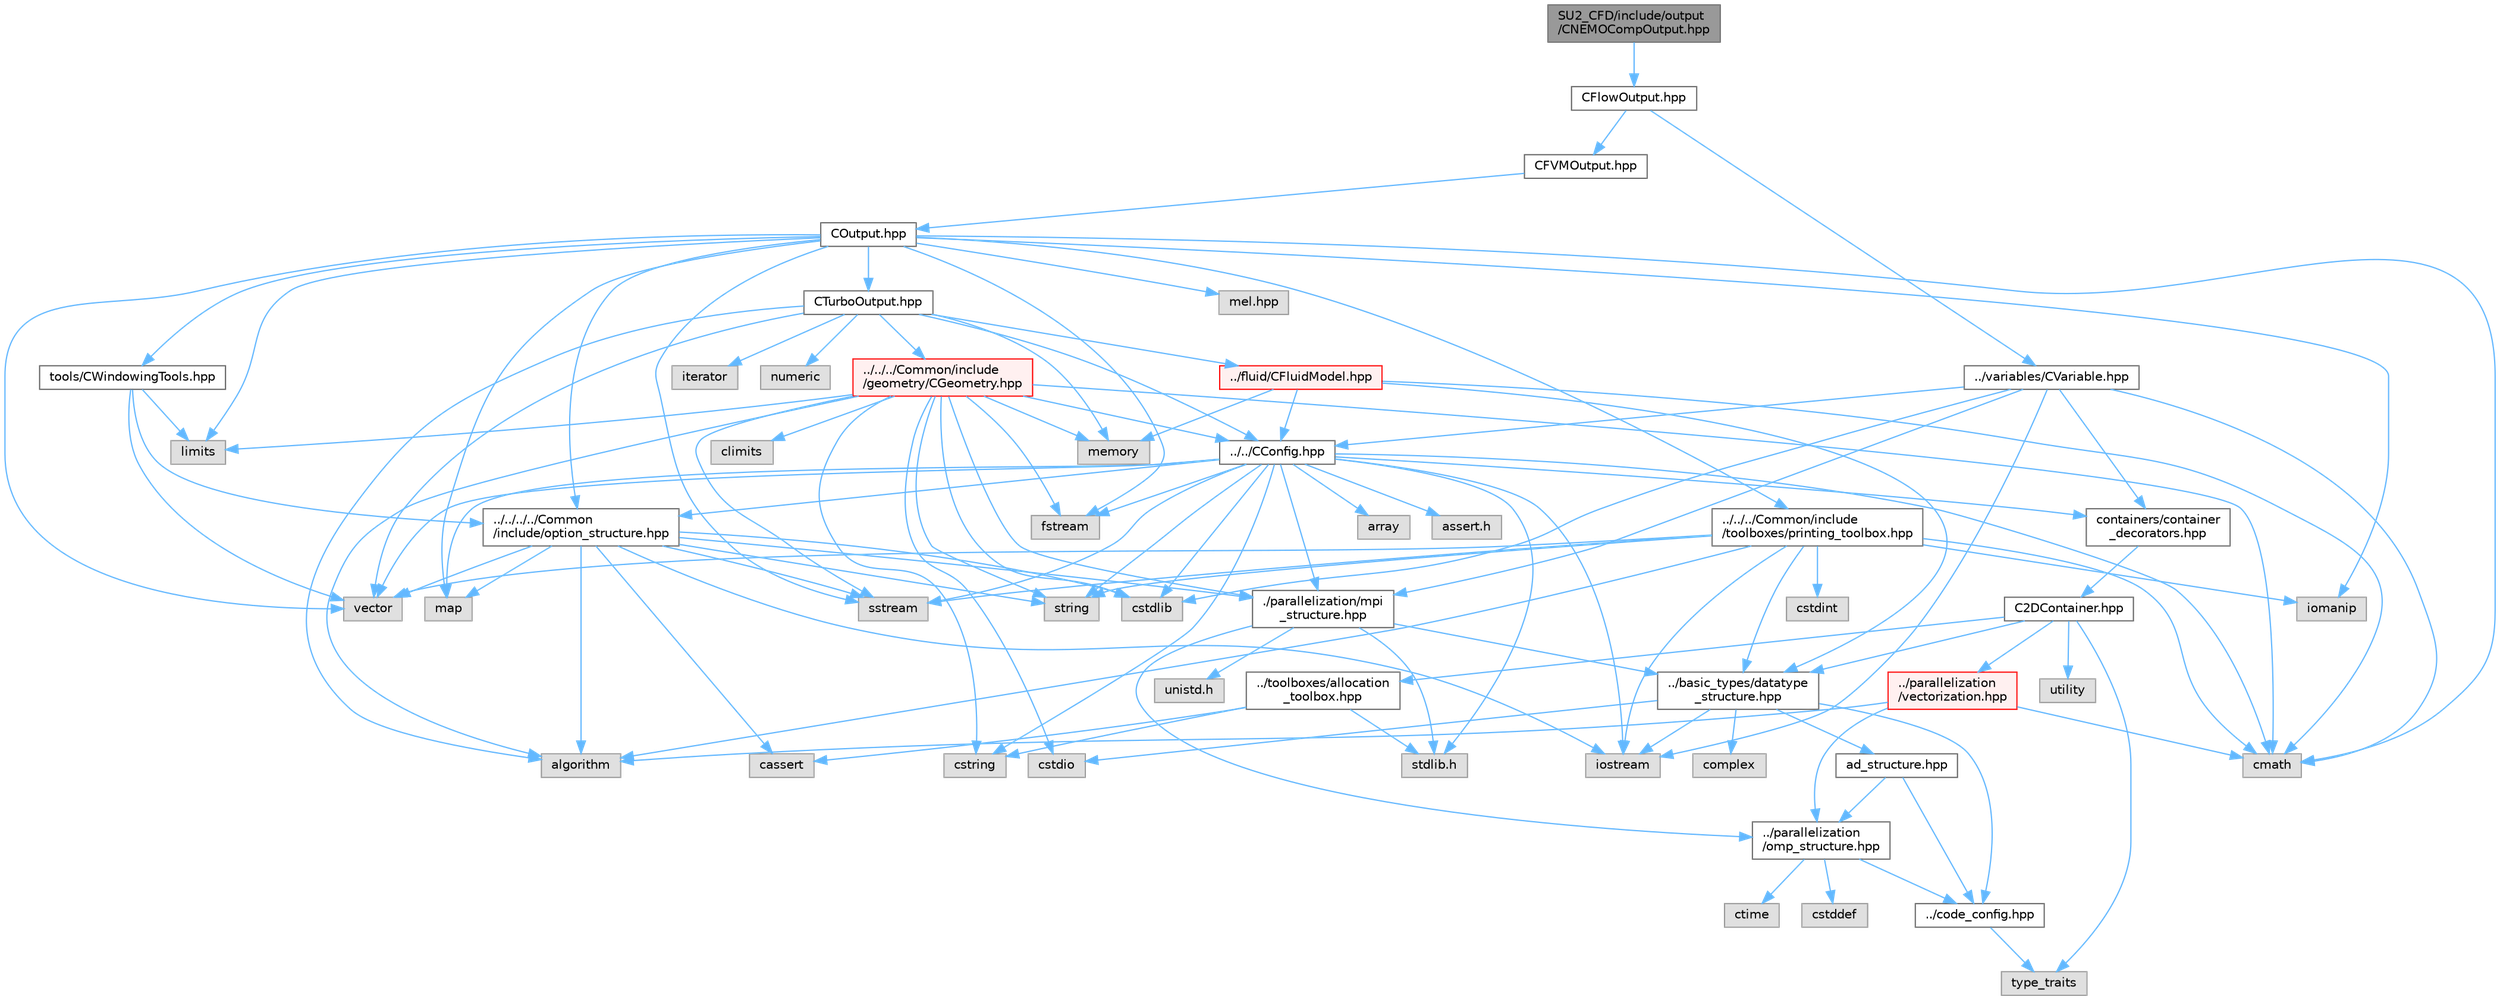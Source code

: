 digraph "SU2_CFD/include/output/CNEMOCompOutput.hpp"
{
 // LATEX_PDF_SIZE
  bgcolor="transparent";
  edge [fontname=Helvetica,fontsize=10,labelfontname=Helvetica,labelfontsize=10];
  node [fontname=Helvetica,fontsize=10,shape=box,height=0.2,width=0.4];
  Node1 [id="Node000001",label="SU2_CFD/include/output\l/CNEMOCompOutput.hpp",height=0.2,width=0.4,color="gray40", fillcolor="grey60", style="filled", fontcolor="black",tooltip="Headers of the compressible flow output."];
  Node1 -> Node2 [id="edge1_Node000001_Node000002",color="steelblue1",style="solid",tooltip=" "];
  Node2 [id="Node000002",label="CFlowOutput.hpp",height=0.2,width=0.4,color="grey40", fillcolor="white", style="filled",URL="$CFlowOutput_8hpp.html",tooltip="Headers of the flow output."];
  Node2 -> Node3 [id="edge2_Node000002_Node000003",color="steelblue1",style="solid",tooltip=" "];
  Node3 [id="Node000003",label="CFVMOutput.hpp",height=0.2,width=0.4,color="grey40", fillcolor="white", style="filled",URL="$CFVMOutput_8hpp.html",tooltip="Headers of the Finite Volume Method output."];
  Node3 -> Node4 [id="edge3_Node000003_Node000004",color="steelblue1",style="solid",tooltip=" "];
  Node4 [id="Node000004",label="COutput.hpp",height=0.2,width=0.4,color="grey40", fillcolor="white", style="filled",URL="$COutput_8hpp.html",tooltip="Headers of the output class."];
  Node4 -> Node5 [id="edge4_Node000004_Node000005",color="steelblue1",style="solid",tooltip=" "];
  Node5 [id="Node000005",label="fstream",height=0.2,width=0.4,color="grey60", fillcolor="#E0E0E0", style="filled",tooltip=" "];
  Node4 -> Node6 [id="edge5_Node000004_Node000006",color="steelblue1",style="solid",tooltip=" "];
  Node6 [id="Node000006",label="cmath",height=0.2,width=0.4,color="grey60", fillcolor="#E0E0E0", style="filled",tooltip=" "];
  Node4 -> Node7 [id="edge6_Node000004_Node000007",color="steelblue1",style="solid",tooltip=" "];
  Node7 [id="Node000007",label="map",height=0.2,width=0.4,color="grey60", fillcolor="#E0E0E0", style="filled",tooltip=" "];
  Node4 -> Node8 [id="edge7_Node000004_Node000008",color="steelblue1",style="solid",tooltip=" "];
  Node8 [id="Node000008",label="sstream",height=0.2,width=0.4,color="grey60", fillcolor="#E0E0E0", style="filled",tooltip=" "];
  Node4 -> Node9 [id="edge8_Node000004_Node000009",color="steelblue1",style="solid",tooltip=" "];
  Node9 [id="Node000009",label="iomanip",height=0.2,width=0.4,color="grey60", fillcolor="#E0E0E0", style="filled",tooltip=" "];
  Node4 -> Node10 [id="edge9_Node000004_Node000010",color="steelblue1",style="solid",tooltip=" "];
  Node10 [id="Node000010",label="limits",height=0.2,width=0.4,color="grey60", fillcolor="#E0E0E0", style="filled",tooltip=" "];
  Node4 -> Node11 [id="edge10_Node000004_Node000011",color="steelblue1",style="solid",tooltip=" "];
  Node11 [id="Node000011",label="vector",height=0.2,width=0.4,color="grey60", fillcolor="#E0E0E0", style="filled",tooltip=" "];
  Node4 -> Node12 [id="edge11_Node000004_Node000012",color="steelblue1",style="solid",tooltip=" "];
  Node12 [id="Node000012",label="../../../Common/include\l/toolboxes/printing_toolbox.hpp",height=0.2,width=0.4,color="grey40", fillcolor="white", style="filled",URL="$printing__toolbox_8hpp.html",tooltip="Header file for the printing toolbox."];
  Node12 -> Node13 [id="edge12_Node000012_Node000013",color="steelblue1",style="solid",tooltip=" "];
  Node13 [id="Node000013",label="iostream",height=0.2,width=0.4,color="grey60", fillcolor="#E0E0E0", style="filled",tooltip=" "];
  Node12 -> Node9 [id="edge13_Node000012_Node000009",color="steelblue1",style="solid",tooltip=" "];
  Node12 -> Node14 [id="edge14_Node000012_Node000014",color="steelblue1",style="solid",tooltip=" "];
  Node14 [id="Node000014",label="cstdint",height=0.2,width=0.4,color="grey60", fillcolor="#E0E0E0", style="filled",tooltip=" "];
  Node12 -> Node11 [id="edge15_Node000012_Node000011",color="steelblue1",style="solid",tooltip=" "];
  Node12 -> Node15 [id="edge16_Node000012_Node000015",color="steelblue1",style="solid",tooltip=" "];
  Node15 [id="Node000015",label="string",height=0.2,width=0.4,color="grey60", fillcolor="#E0E0E0", style="filled",tooltip=" "];
  Node12 -> Node8 [id="edge17_Node000012_Node000008",color="steelblue1",style="solid",tooltip=" "];
  Node12 -> Node6 [id="edge18_Node000012_Node000006",color="steelblue1",style="solid",tooltip=" "];
  Node12 -> Node16 [id="edge19_Node000012_Node000016",color="steelblue1",style="solid",tooltip=" "];
  Node16 [id="Node000016",label="algorithm",height=0.2,width=0.4,color="grey60", fillcolor="#E0E0E0", style="filled",tooltip=" "];
  Node12 -> Node17 [id="edge20_Node000012_Node000017",color="steelblue1",style="solid",tooltip=" "];
  Node17 [id="Node000017",label="../basic_types/datatype\l_structure.hpp",height=0.2,width=0.4,color="grey40", fillcolor="white", style="filled",URL="$datatype__structure_8hpp.html",tooltip="Headers for generalized datatypes, defines an interface for AD types."];
  Node17 -> Node13 [id="edge21_Node000017_Node000013",color="steelblue1",style="solid",tooltip=" "];
  Node17 -> Node18 [id="edge22_Node000017_Node000018",color="steelblue1",style="solid",tooltip=" "];
  Node18 [id="Node000018",label="complex",height=0.2,width=0.4,color="grey60", fillcolor="#E0E0E0", style="filled",tooltip=" "];
  Node17 -> Node19 [id="edge23_Node000017_Node000019",color="steelblue1",style="solid",tooltip=" "];
  Node19 [id="Node000019",label="cstdio",height=0.2,width=0.4,color="grey60", fillcolor="#E0E0E0", style="filled",tooltip=" "];
  Node17 -> Node20 [id="edge24_Node000017_Node000020",color="steelblue1",style="solid",tooltip=" "];
  Node20 [id="Node000020",label="../code_config.hpp",height=0.2,width=0.4,color="grey40", fillcolor="white", style="filled",URL="$code__config_8hpp.html",tooltip="Header file for collecting common macros, definitions and type configurations."];
  Node20 -> Node21 [id="edge25_Node000020_Node000021",color="steelblue1",style="solid",tooltip=" "];
  Node21 [id="Node000021",label="type_traits",height=0.2,width=0.4,color="grey60", fillcolor="#E0E0E0", style="filled",tooltip=" "];
  Node17 -> Node22 [id="edge26_Node000017_Node000022",color="steelblue1",style="solid",tooltip=" "];
  Node22 [id="Node000022",label="ad_structure.hpp",height=0.2,width=0.4,color="grey40", fillcolor="white", style="filled",URL="$ad__structure_8hpp.html",tooltip="Main routines for the algorithmic differentiation (AD) structure."];
  Node22 -> Node20 [id="edge27_Node000022_Node000020",color="steelblue1",style="solid",tooltip=" "];
  Node22 -> Node23 [id="edge28_Node000022_Node000023",color="steelblue1",style="solid",tooltip=" "];
  Node23 [id="Node000023",label="../parallelization\l/omp_structure.hpp",height=0.2,width=0.4,color="grey40", fillcolor="white", style="filled",URL="$omp__structure_8hpp.html",tooltip="OpenMP interface header, provides compatibility functions if the code is built without OpenMP support..."];
  Node23 -> Node24 [id="edge29_Node000023_Node000024",color="steelblue1",style="solid",tooltip=" "];
  Node24 [id="Node000024",label="cstddef",height=0.2,width=0.4,color="grey60", fillcolor="#E0E0E0", style="filled",tooltip=" "];
  Node23 -> Node20 [id="edge30_Node000023_Node000020",color="steelblue1",style="solid",tooltip=" "];
  Node23 -> Node25 [id="edge31_Node000023_Node000025",color="steelblue1",style="solid",tooltip=" "];
  Node25 [id="Node000025",label="ctime",height=0.2,width=0.4,color="grey60", fillcolor="#E0E0E0", style="filled",tooltip=" "];
  Node4 -> Node26 [id="edge32_Node000004_Node000026",color="steelblue1",style="solid",tooltip=" "];
  Node26 [id="Node000026",label="tools/CWindowingTools.hpp",height=0.2,width=0.4,color="grey40", fillcolor="white", style="filled",URL="$CWindowingTools_8hpp.html",tooltip=" "];
  Node26 -> Node11 [id="edge33_Node000026_Node000011",color="steelblue1",style="solid",tooltip=" "];
  Node26 -> Node10 [id="edge34_Node000026_Node000010",color="steelblue1",style="solid",tooltip=" "];
  Node26 -> Node27 [id="edge35_Node000026_Node000027",color="steelblue1",style="solid",tooltip=" "];
  Node27 [id="Node000027",label="../../../../Common\l/include/option_structure.hpp",height=0.2,width=0.4,color="grey40", fillcolor="white", style="filled",URL="$option__structure_8hpp.html",tooltip="Defines classes for referencing options for easy input in CConfig."];
  Node27 -> Node28 [id="edge36_Node000027_Node000028",color="steelblue1",style="solid",tooltip=" "];
  Node28 [id="Node000028",label="./parallelization/mpi\l_structure.hpp",height=0.2,width=0.4,color="grey40", fillcolor="white", style="filled",URL="$mpi__structure_8hpp.html",tooltip="Headers of the mpi interface for generalized datatypes. The subroutines and functions are in the mpi_..."];
  Node28 -> Node29 [id="edge37_Node000028_Node000029",color="steelblue1",style="solid",tooltip=" "];
  Node29 [id="Node000029",label="stdlib.h",height=0.2,width=0.4,color="grey60", fillcolor="#E0E0E0", style="filled",tooltip=" "];
  Node28 -> Node17 [id="edge38_Node000028_Node000017",color="steelblue1",style="solid",tooltip=" "];
  Node28 -> Node30 [id="edge39_Node000028_Node000030",color="steelblue1",style="solid",tooltip=" "];
  Node30 [id="Node000030",label="unistd.h",height=0.2,width=0.4,color="grey60", fillcolor="#E0E0E0", style="filled",tooltip=" "];
  Node28 -> Node23 [id="edge40_Node000028_Node000023",color="steelblue1",style="solid",tooltip=" "];
  Node27 -> Node13 [id="edge41_Node000027_Node000013",color="steelblue1",style="solid",tooltip=" "];
  Node27 -> Node8 [id="edge42_Node000027_Node000008",color="steelblue1",style="solid",tooltip=" "];
  Node27 -> Node15 [id="edge43_Node000027_Node000015",color="steelblue1",style="solid",tooltip=" "];
  Node27 -> Node11 [id="edge44_Node000027_Node000011",color="steelblue1",style="solid",tooltip=" "];
  Node27 -> Node7 [id="edge45_Node000027_Node000007",color="steelblue1",style="solid",tooltip=" "];
  Node27 -> Node31 [id="edge46_Node000027_Node000031",color="steelblue1",style="solid",tooltip=" "];
  Node31 [id="Node000031",label="cstdlib",height=0.2,width=0.4,color="grey60", fillcolor="#E0E0E0", style="filled",tooltip=" "];
  Node27 -> Node16 [id="edge47_Node000027_Node000016",color="steelblue1",style="solid",tooltip=" "];
  Node27 -> Node32 [id="edge48_Node000027_Node000032",color="steelblue1",style="solid",tooltip=" "];
  Node32 [id="Node000032",label="cassert",height=0.2,width=0.4,color="grey60", fillcolor="#E0E0E0", style="filled",tooltip=" "];
  Node4 -> Node27 [id="edge49_Node000004_Node000027",color="steelblue1",style="solid",tooltip=" "];
  Node4 -> Node33 [id="edge50_Node000004_Node000033",color="steelblue1",style="solid",tooltip=" "];
  Node33 [id="Node000033",label="CTurboOutput.hpp",height=0.2,width=0.4,color="grey40", fillcolor="white", style="filled",URL="$CTurboOutput_8hpp.html",tooltip="Headers of the Turbomachinery Performance class."];
  Node33 -> Node11 [id="edge51_Node000033_Node000011",color="steelblue1",style="solid",tooltip=" "];
  Node33 -> Node34 [id="edge52_Node000033_Node000034",color="steelblue1",style="solid",tooltip=" "];
  Node34 [id="Node000034",label="memory",height=0.2,width=0.4,color="grey60", fillcolor="#E0E0E0", style="filled",tooltip=" "];
  Node33 -> Node16 [id="edge53_Node000033_Node000016",color="steelblue1",style="solid",tooltip=" "];
  Node33 -> Node35 [id="edge54_Node000033_Node000035",color="steelblue1",style="solid",tooltip=" "];
  Node35 [id="Node000035",label="iterator",height=0.2,width=0.4,color="grey60", fillcolor="#E0E0E0", style="filled",tooltip=" "];
  Node33 -> Node36 [id="edge55_Node000033_Node000036",color="steelblue1",style="solid",tooltip=" "];
  Node36 [id="Node000036",label="numeric",height=0.2,width=0.4,color="grey60", fillcolor="#E0E0E0", style="filled",tooltip=" "];
  Node33 -> Node37 [id="edge56_Node000033_Node000037",color="steelblue1",style="solid",tooltip=" "];
  Node37 [id="Node000037",label="../../../Common/include\l/geometry/CGeometry.hpp",height=0.2,width=0.4,color="red", fillcolor="#FFF0F0", style="filled",URL="$CGeometry_8hpp.html",tooltip="Headers of the main subroutines for creating the geometrical structure. The subroutines and functions..."];
  Node37 -> Node10 [id="edge57_Node000037_Node000010",color="steelblue1",style="solid",tooltip=" "];
  Node37 -> Node28 [id="edge58_Node000037_Node000028",color="steelblue1",style="solid",tooltip=" "];
  Node37 -> Node15 [id="edge59_Node000037_Node000015",color="steelblue1",style="solid",tooltip=" "];
  Node37 -> Node5 [id="edge60_Node000037_Node000005",color="steelblue1",style="solid",tooltip=" "];
  Node37 -> Node8 [id="edge61_Node000037_Node000008",color="steelblue1",style="solid",tooltip=" "];
  Node37 -> Node6 [id="edge62_Node000037_Node000006",color="steelblue1",style="solid",tooltip=" "];
  Node37 -> Node16 [id="edge63_Node000037_Node000016",color="steelblue1",style="solid",tooltip=" "];
  Node37 -> Node38 [id="edge64_Node000037_Node000038",color="steelblue1",style="solid",tooltip=" "];
  Node38 [id="Node000038",label="cstring",height=0.2,width=0.4,color="grey60", fillcolor="#E0E0E0", style="filled",tooltip=" "];
  Node37 -> Node19 [id="edge65_Node000037_Node000019",color="steelblue1",style="solid",tooltip=" "];
  Node37 -> Node31 [id="edge66_Node000037_Node000031",color="steelblue1",style="solid",tooltip=" "];
  Node37 -> Node39 [id="edge67_Node000037_Node000039",color="steelblue1",style="solid",tooltip=" "];
  Node39 [id="Node000039",label="climits",height=0.2,width=0.4,color="grey60", fillcolor="#E0E0E0", style="filled",tooltip=" "];
  Node37 -> Node34 [id="edge68_Node000037_Node000034",color="steelblue1",style="solid",tooltip=" "];
  Node37 -> Node43 [id="edge69_Node000037_Node000043",color="steelblue1",style="solid",tooltip=" "];
  Node43 [id="Node000043",label="../../CConfig.hpp",height=0.2,width=0.4,color="grey40", fillcolor="white", style="filled",URL="$CConfig_8hpp.html",tooltip="All the information about the definition of the physical problem. The subroutines and functions are i..."];
  Node43 -> Node28 [id="edge70_Node000043_Node000028",color="steelblue1",style="solid",tooltip=" "];
  Node43 -> Node13 [id="edge71_Node000043_Node000013",color="steelblue1",style="solid",tooltip=" "];
  Node43 -> Node31 [id="edge72_Node000043_Node000031",color="steelblue1",style="solid",tooltip=" "];
  Node43 -> Node5 [id="edge73_Node000043_Node000005",color="steelblue1",style="solid",tooltip=" "];
  Node43 -> Node8 [id="edge74_Node000043_Node000008",color="steelblue1",style="solid",tooltip=" "];
  Node43 -> Node15 [id="edge75_Node000043_Node000015",color="steelblue1",style="solid",tooltip=" "];
  Node43 -> Node38 [id="edge76_Node000043_Node000038",color="steelblue1",style="solid",tooltip=" "];
  Node43 -> Node11 [id="edge77_Node000043_Node000011",color="steelblue1",style="solid",tooltip=" "];
  Node43 -> Node44 [id="edge78_Node000043_Node000044",color="steelblue1",style="solid",tooltip=" "];
  Node44 [id="Node000044",label="array",height=0.2,width=0.4,color="grey60", fillcolor="#E0E0E0", style="filled",tooltip=" "];
  Node43 -> Node29 [id="edge79_Node000043_Node000029",color="steelblue1",style="solid",tooltip=" "];
  Node43 -> Node6 [id="edge80_Node000043_Node000006",color="steelblue1",style="solid",tooltip=" "];
  Node43 -> Node7 [id="edge81_Node000043_Node000007",color="steelblue1",style="solid",tooltip=" "];
  Node43 -> Node45 [id="edge82_Node000043_Node000045",color="steelblue1",style="solid",tooltip=" "];
  Node45 [id="Node000045",label="assert.h",height=0.2,width=0.4,color="grey60", fillcolor="#E0E0E0", style="filled",tooltip=" "];
  Node43 -> Node27 [id="edge83_Node000043_Node000027",color="steelblue1",style="solid",tooltip=" "];
  Node43 -> Node46 [id="edge84_Node000043_Node000046",color="steelblue1",style="solid",tooltip=" "];
  Node46 [id="Node000046",label="containers/container\l_decorators.hpp",height=0.2,width=0.4,color="grey40", fillcolor="white", style="filled",URL="$container__decorators_8hpp.html",tooltip="Collection of small classes that decorate C2DContainer to augment its functionality,..."];
  Node46 -> Node47 [id="edge85_Node000046_Node000047",color="steelblue1",style="solid",tooltip=" "];
  Node47 [id="Node000047",label="C2DContainer.hpp",height=0.2,width=0.4,color="grey40", fillcolor="white", style="filled",URL="$C2DContainer_8hpp.html",tooltip="A templated vector/matrix object."];
  Node47 -> Node48 [id="edge86_Node000047_Node000048",color="steelblue1",style="solid",tooltip=" "];
  Node48 [id="Node000048",label="../toolboxes/allocation\l_toolbox.hpp",height=0.2,width=0.4,color="grey40", fillcolor="white", style="filled",URL="$allocation__toolbox_8hpp.html",tooltip="Helper function and classes for memory allocation. Focus on portability across platforms."];
  Node48 -> Node29 [id="edge87_Node000048_Node000029",color="steelblue1",style="solid",tooltip=" "];
  Node48 -> Node38 [id="edge88_Node000048_Node000038",color="steelblue1",style="solid",tooltip=" "];
  Node48 -> Node32 [id="edge89_Node000048_Node000032",color="steelblue1",style="solid",tooltip=" "];
  Node47 -> Node17 [id="edge90_Node000047_Node000017",color="steelblue1",style="solid",tooltip=" "];
  Node47 -> Node49 [id="edge91_Node000047_Node000049",color="steelblue1",style="solid",tooltip=" "];
  Node49 [id="Node000049",label="../parallelization\l/vectorization.hpp",height=0.2,width=0.4,color="red", fillcolor="#FFF0F0", style="filled",URL="$vectorization_8hpp.html",tooltip="Implementation of a portable SIMD type."];
  Node49 -> Node23 [id="edge92_Node000049_Node000023",color="steelblue1",style="solid",tooltip=" "];
  Node49 -> Node16 [id="edge93_Node000049_Node000016",color="steelblue1",style="solid",tooltip=" "];
  Node49 -> Node6 [id="edge94_Node000049_Node000006",color="steelblue1",style="solid",tooltip=" "];
  Node47 -> Node54 [id="edge95_Node000047_Node000054",color="steelblue1",style="solid",tooltip=" "];
  Node54 [id="Node000054",label="utility",height=0.2,width=0.4,color="grey60", fillcolor="#E0E0E0", style="filled",tooltip=" "];
  Node47 -> Node21 [id="edge96_Node000047_Node000021",color="steelblue1",style="solid",tooltip=" "];
  Node33 -> Node43 [id="edge97_Node000033_Node000043",color="steelblue1",style="solid",tooltip=" "];
  Node33 -> Node67 [id="edge98_Node000033_Node000067",color="steelblue1",style="solid",tooltip=" "];
  Node67 [id="Node000067",label="../fluid/CFluidModel.hpp",height=0.2,width=0.4,color="red", fillcolor="#FFF0F0", style="filled",URL="$CFluidModel_8hpp.html",tooltip="Defines the main fluid model class for thermophysical properties."];
  Node67 -> Node6 [id="edge99_Node000067_Node000006",color="steelblue1",style="solid",tooltip=" "];
  Node67 -> Node34 [id="edge100_Node000067_Node000034",color="steelblue1",style="solid",tooltip=" "];
  Node67 -> Node43 [id="edge101_Node000067_Node000043",color="steelblue1",style="solid",tooltip=" "];
  Node67 -> Node17 [id="edge102_Node000067_Node000017",color="steelblue1",style="solid",tooltip=" "];
  Node4 -> Node71 [id="edge103_Node000004_Node000071",color="steelblue1",style="solid",tooltip=" "];
  Node71 [id="Node000071",label="mel.hpp",height=0.2,width=0.4,color="grey60", fillcolor="#E0E0E0", style="filled",tooltip=" "];
  Node2 -> Node72 [id="edge104_Node000002_Node000072",color="steelblue1",style="solid",tooltip=" "];
  Node72 [id="Node000072",label="../variables/CVariable.hpp",height=0.2,width=0.4,color="grey40", fillcolor="white", style="filled",URL="$CVariable_8hpp.html",tooltip="Declaration and inlines of the parent class for defining problem variables, function definitions in f..."];
  Node72 -> Node28 [id="edge105_Node000072_Node000028",color="steelblue1",style="solid",tooltip=" "];
  Node72 -> Node6 [id="edge106_Node000072_Node000006",color="steelblue1",style="solid",tooltip=" "];
  Node72 -> Node13 [id="edge107_Node000072_Node000013",color="steelblue1",style="solid",tooltip=" "];
  Node72 -> Node31 [id="edge108_Node000072_Node000031",color="steelblue1",style="solid",tooltip=" "];
  Node72 -> Node43 [id="edge109_Node000072_Node000043",color="steelblue1",style="solid",tooltip=" "];
  Node72 -> Node46 [id="edge110_Node000072_Node000046",color="steelblue1",style="solid",tooltip=" "];
}
